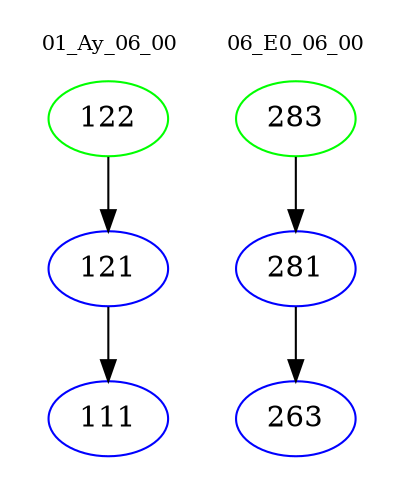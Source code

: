 digraph{
subgraph cluster_0 {
color = white
label = "01_Ay_06_00";
fontsize=10;
T0_122 [label="122", color="green"]
T0_122 -> T0_121 [color="black"]
T0_121 [label="121", color="blue"]
T0_121 -> T0_111 [color="black"]
T0_111 [label="111", color="blue"]
}
subgraph cluster_1 {
color = white
label = "06_E0_06_00";
fontsize=10;
T1_283 [label="283", color="green"]
T1_283 -> T1_281 [color="black"]
T1_281 [label="281", color="blue"]
T1_281 -> T1_263 [color="black"]
T1_263 [label="263", color="blue"]
}
}
